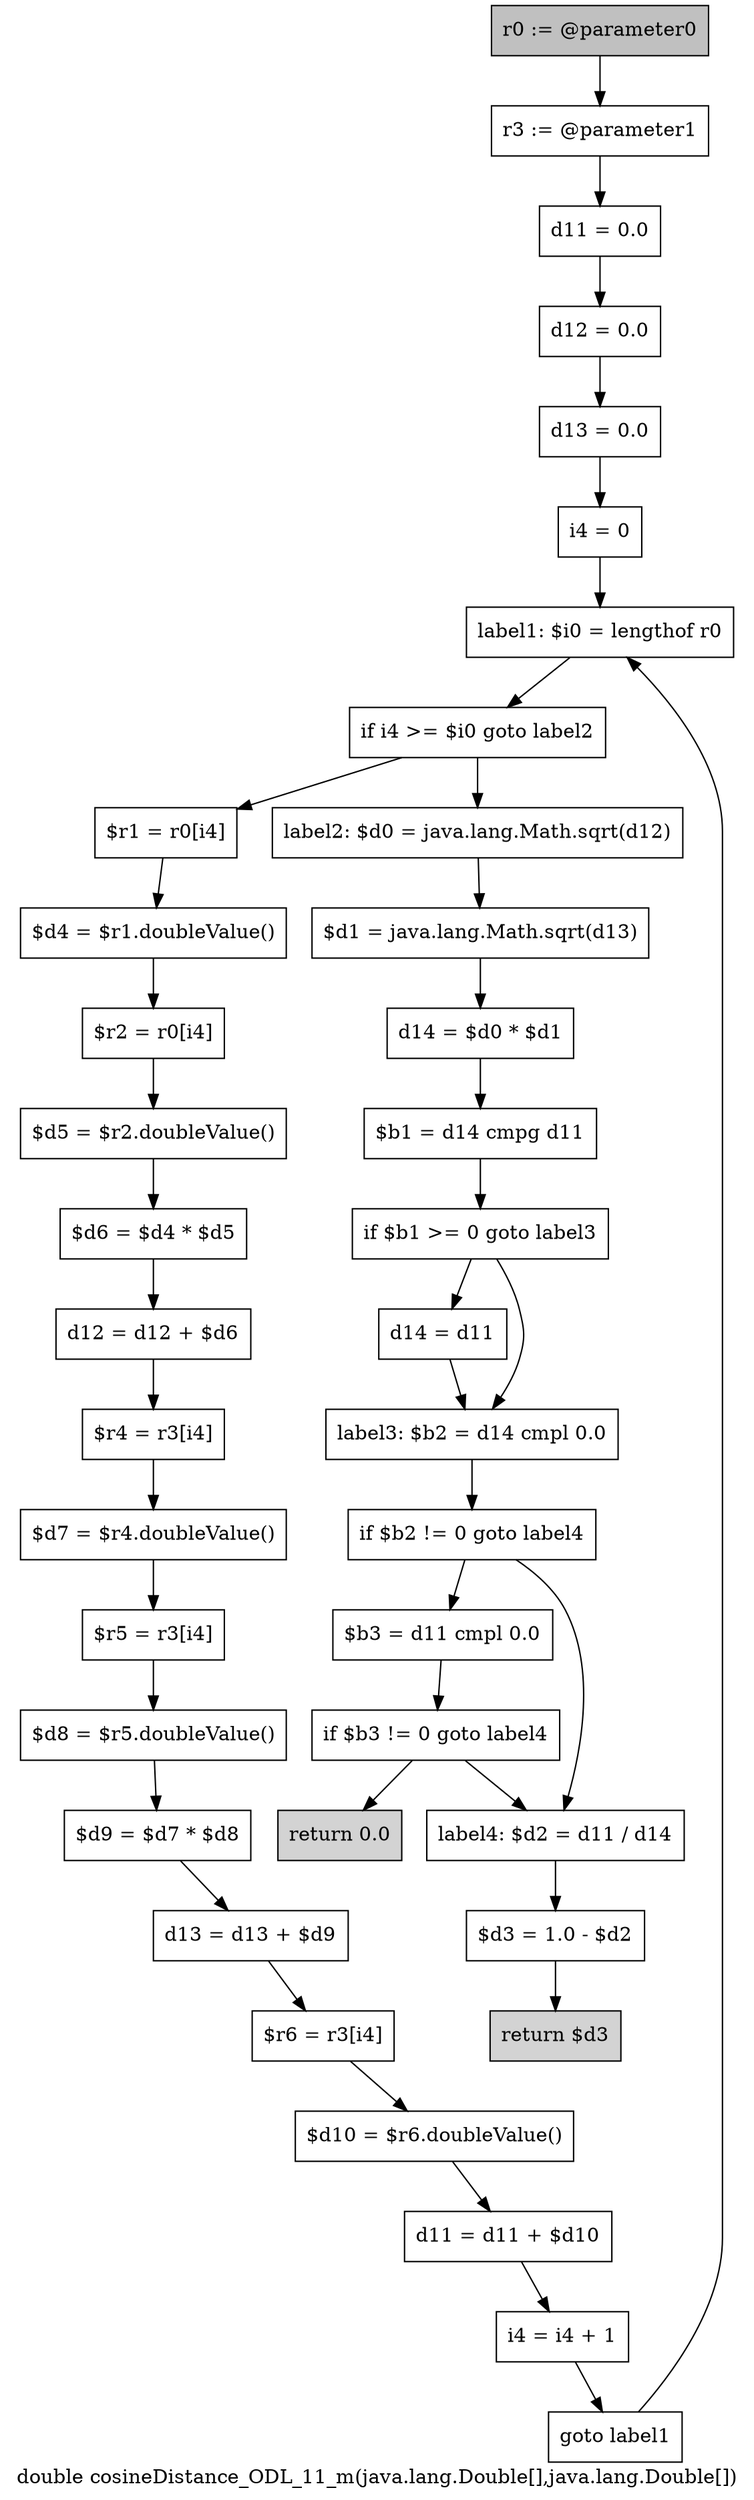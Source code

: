 digraph "double cosineDistance_ODL_11_m(java.lang.Double[],java.lang.Double[])" {
    label="double cosineDistance_ODL_11_m(java.lang.Double[],java.lang.Double[])";
    node [shape=box];
    "0" [style=filled,fillcolor=gray,label="r0 := @parameter0",];
    "1" [label="r3 := @parameter1",];
    "0"->"1";
    "2" [label="d11 = 0.0",];
    "1"->"2";
    "3" [label="d12 = 0.0",];
    "2"->"3";
    "4" [label="d13 = 0.0",];
    "3"->"4";
    "5" [label="i4 = 0",];
    "4"->"5";
    "6" [label="label1: $i0 = lengthof r0",];
    "5"->"6";
    "7" [label="if i4 >= $i0 goto label2",];
    "6"->"7";
    "8" [label="$r1 = r0[i4]",];
    "7"->"8";
    "25" [label="label2: $d0 = java.lang.Math.sqrt(d12)",];
    "7"->"25";
    "9" [label="$d4 = $r1.doubleValue()",];
    "8"->"9";
    "10" [label="$r2 = r0[i4]",];
    "9"->"10";
    "11" [label="$d5 = $r2.doubleValue()",];
    "10"->"11";
    "12" [label="$d6 = $d4 * $d5",];
    "11"->"12";
    "13" [label="d12 = d12 + $d6",];
    "12"->"13";
    "14" [label="$r4 = r3[i4]",];
    "13"->"14";
    "15" [label="$d7 = $r4.doubleValue()",];
    "14"->"15";
    "16" [label="$r5 = r3[i4]",];
    "15"->"16";
    "17" [label="$d8 = $r5.doubleValue()",];
    "16"->"17";
    "18" [label="$d9 = $d7 * $d8",];
    "17"->"18";
    "19" [label="d13 = d13 + $d9",];
    "18"->"19";
    "20" [label="$r6 = r3[i4]",];
    "19"->"20";
    "21" [label="$d10 = $r6.doubleValue()",];
    "20"->"21";
    "22" [label="d11 = d11 + $d10",];
    "21"->"22";
    "23" [label="i4 = i4 + 1",];
    "22"->"23";
    "24" [label="goto label1",];
    "23"->"24";
    "24"->"6";
    "26" [label="$d1 = java.lang.Math.sqrt(d13)",];
    "25"->"26";
    "27" [label="d14 = $d0 * $d1",];
    "26"->"27";
    "28" [label="$b1 = d14 cmpg d11",];
    "27"->"28";
    "29" [label="if $b1 >= 0 goto label3",];
    "28"->"29";
    "30" [label="d14 = d11",];
    "29"->"30";
    "31" [label="label3: $b2 = d14 cmpl 0.0",];
    "29"->"31";
    "30"->"31";
    "32" [label="if $b2 != 0 goto label4",];
    "31"->"32";
    "33" [label="$b3 = d11 cmpl 0.0",];
    "32"->"33";
    "36" [label="label4: $d2 = d11 / d14",];
    "32"->"36";
    "34" [label="if $b3 != 0 goto label4",];
    "33"->"34";
    "35" [style=filled,fillcolor=lightgray,label="return 0.0",];
    "34"->"35";
    "34"->"36";
    "37" [label="$d3 = 1.0 - $d2",];
    "36"->"37";
    "38" [style=filled,fillcolor=lightgray,label="return $d3",];
    "37"->"38";
}
